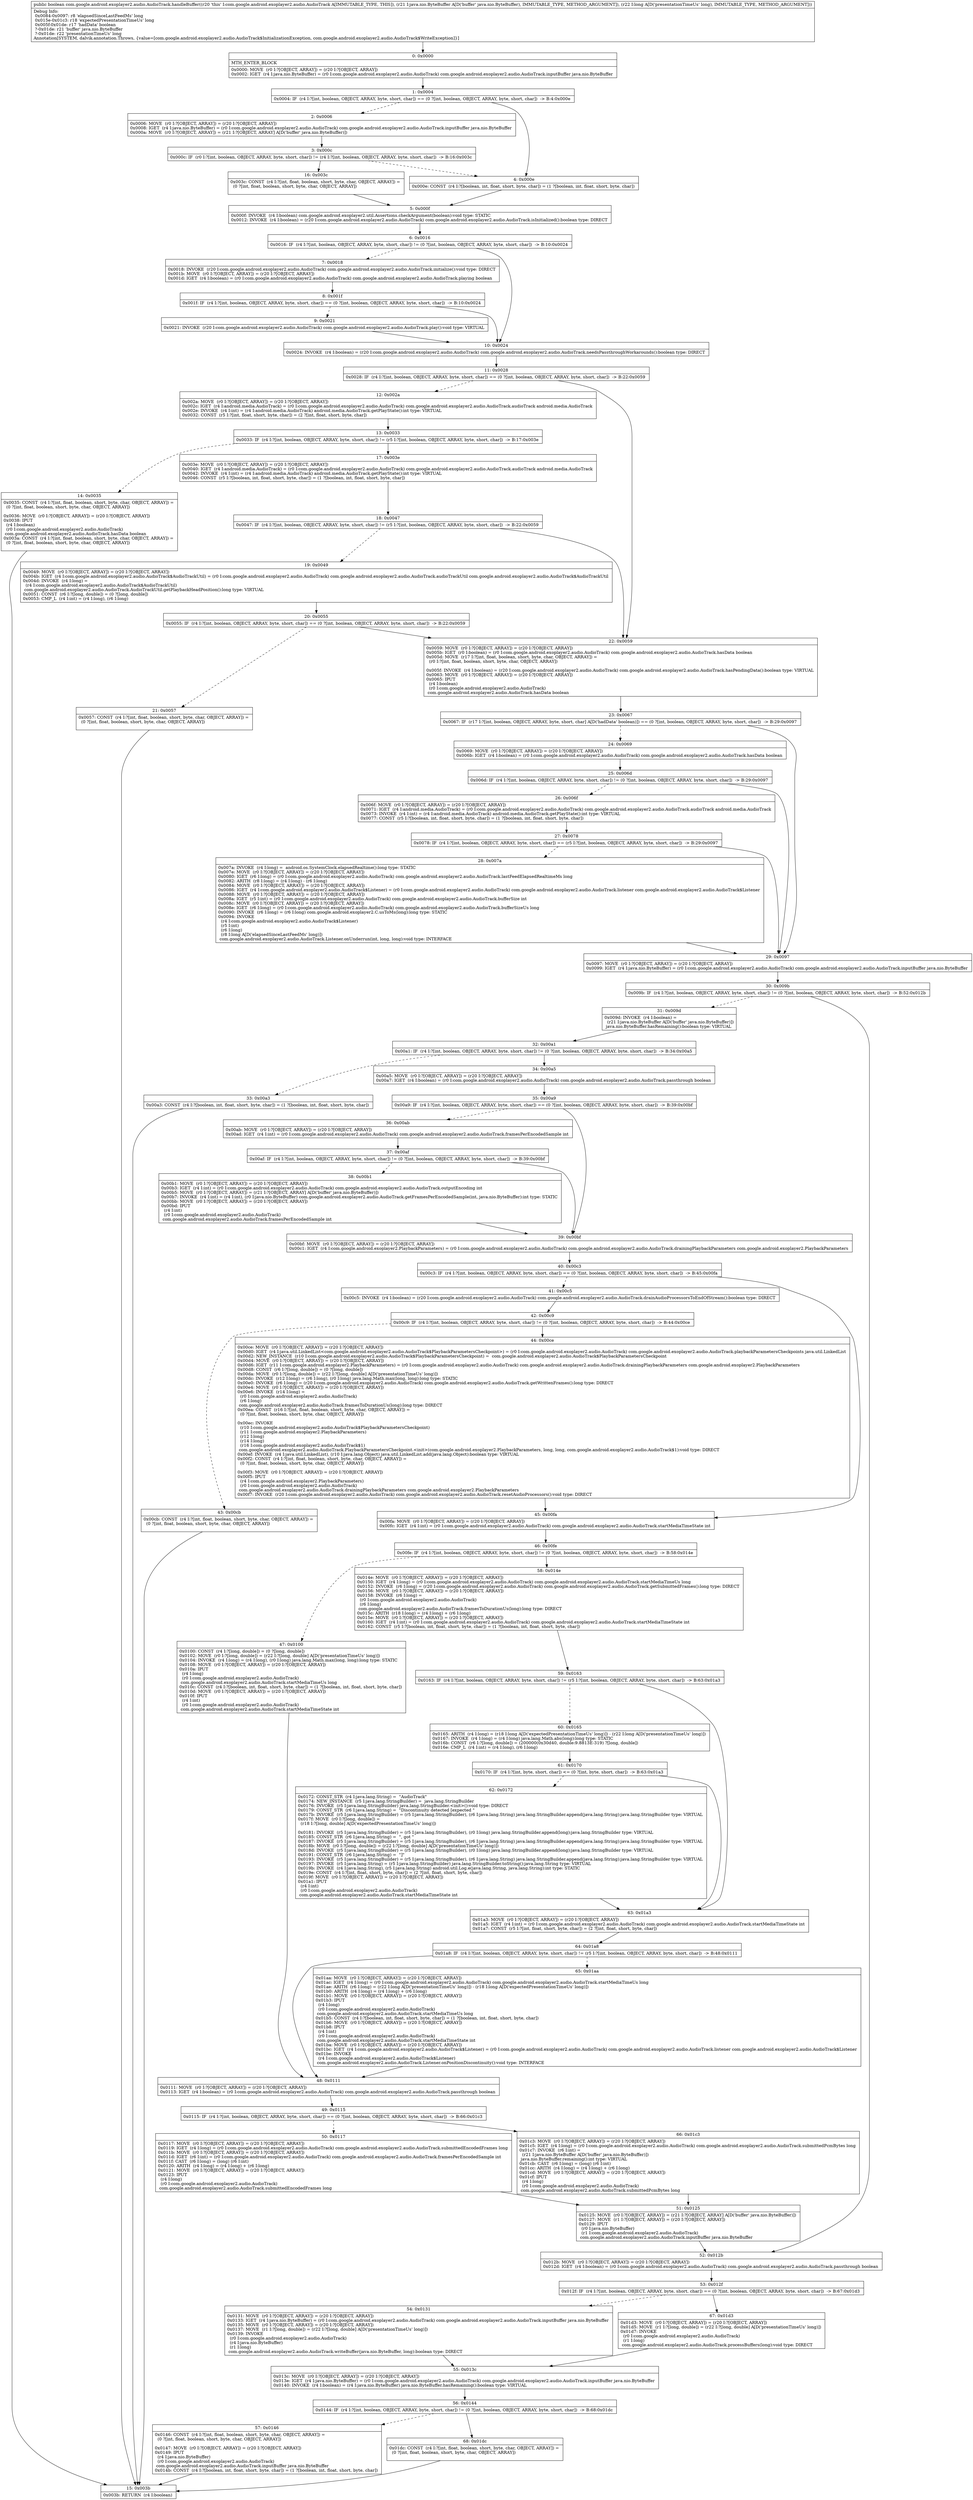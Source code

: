 digraph "CFG forcom.google.android.exoplayer2.audio.AudioTrack.handleBuffer(Ljava\/nio\/ByteBuffer;J)Z" {
Node_0 [shape=record,label="{0\:\ 0x0000|MTH_ENTER_BLOCK\l|0x0000: MOVE  (r0 I:?[OBJECT, ARRAY]) = (r20 I:?[OBJECT, ARRAY]) \l0x0002: IGET  (r4 I:java.nio.ByteBuffer) = (r0 I:com.google.android.exoplayer2.audio.AudioTrack) com.google.android.exoplayer2.audio.AudioTrack.inputBuffer java.nio.ByteBuffer \l}"];
Node_1 [shape=record,label="{1\:\ 0x0004|0x0004: IF  (r4 I:?[int, boolean, OBJECT, ARRAY, byte, short, char]) == (0 ?[int, boolean, OBJECT, ARRAY, byte, short, char])  \-\> B:4:0x000e \l}"];
Node_2 [shape=record,label="{2\:\ 0x0006|0x0006: MOVE  (r0 I:?[OBJECT, ARRAY]) = (r20 I:?[OBJECT, ARRAY]) \l0x0008: IGET  (r4 I:java.nio.ByteBuffer) = (r0 I:com.google.android.exoplayer2.audio.AudioTrack) com.google.android.exoplayer2.audio.AudioTrack.inputBuffer java.nio.ByteBuffer \l0x000a: MOVE  (r0 I:?[OBJECT, ARRAY]) = (r21 I:?[OBJECT, ARRAY] A[D('buffer' java.nio.ByteBuffer)]) \l}"];
Node_3 [shape=record,label="{3\:\ 0x000c|0x000c: IF  (r0 I:?[int, boolean, OBJECT, ARRAY, byte, short, char]) != (r4 I:?[int, boolean, OBJECT, ARRAY, byte, short, char])  \-\> B:16:0x003c \l}"];
Node_4 [shape=record,label="{4\:\ 0x000e|0x000e: CONST  (r4 I:?[boolean, int, float, short, byte, char]) = (1 ?[boolean, int, float, short, byte, char]) \l}"];
Node_5 [shape=record,label="{5\:\ 0x000f|0x000f: INVOKE  (r4 I:boolean) com.google.android.exoplayer2.util.Assertions.checkArgument(boolean):void type: STATIC \l0x0012: INVOKE  (r4 I:boolean) = (r20 I:com.google.android.exoplayer2.audio.AudioTrack) com.google.android.exoplayer2.audio.AudioTrack.isInitialized():boolean type: DIRECT \l}"];
Node_6 [shape=record,label="{6\:\ 0x0016|0x0016: IF  (r4 I:?[int, boolean, OBJECT, ARRAY, byte, short, char]) != (0 ?[int, boolean, OBJECT, ARRAY, byte, short, char])  \-\> B:10:0x0024 \l}"];
Node_7 [shape=record,label="{7\:\ 0x0018|0x0018: INVOKE  (r20 I:com.google.android.exoplayer2.audio.AudioTrack) com.google.android.exoplayer2.audio.AudioTrack.initialize():void type: DIRECT \l0x001b: MOVE  (r0 I:?[OBJECT, ARRAY]) = (r20 I:?[OBJECT, ARRAY]) \l0x001d: IGET  (r4 I:boolean) = (r0 I:com.google.android.exoplayer2.audio.AudioTrack) com.google.android.exoplayer2.audio.AudioTrack.playing boolean \l}"];
Node_8 [shape=record,label="{8\:\ 0x001f|0x001f: IF  (r4 I:?[int, boolean, OBJECT, ARRAY, byte, short, char]) == (0 ?[int, boolean, OBJECT, ARRAY, byte, short, char])  \-\> B:10:0x0024 \l}"];
Node_9 [shape=record,label="{9\:\ 0x0021|0x0021: INVOKE  (r20 I:com.google.android.exoplayer2.audio.AudioTrack) com.google.android.exoplayer2.audio.AudioTrack.play():void type: VIRTUAL \l}"];
Node_10 [shape=record,label="{10\:\ 0x0024|0x0024: INVOKE  (r4 I:boolean) = (r20 I:com.google.android.exoplayer2.audio.AudioTrack) com.google.android.exoplayer2.audio.AudioTrack.needsPassthroughWorkarounds():boolean type: DIRECT \l}"];
Node_11 [shape=record,label="{11\:\ 0x0028|0x0028: IF  (r4 I:?[int, boolean, OBJECT, ARRAY, byte, short, char]) == (0 ?[int, boolean, OBJECT, ARRAY, byte, short, char])  \-\> B:22:0x0059 \l}"];
Node_12 [shape=record,label="{12\:\ 0x002a|0x002a: MOVE  (r0 I:?[OBJECT, ARRAY]) = (r20 I:?[OBJECT, ARRAY]) \l0x002c: IGET  (r4 I:android.media.AudioTrack) = (r0 I:com.google.android.exoplayer2.audio.AudioTrack) com.google.android.exoplayer2.audio.AudioTrack.audioTrack android.media.AudioTrack \l0x002e: INVOKE  (r4 I:int) = (r4 I:android.media.AudioTrack) android.media.AudioTrack.getPlayState():int type: VIRTUAL \l0x0032: CONST  (r5 I:?[int, float, short, byte, char]) = (2 ?[int, float, short, byte, char]) \l}"];
Node_13 [shape=record,label="{13\:\ 0x0033|0x0033: IF  (r4 I:?[int, boolean, OBJECT, ARRAY, byte, short, char]) != (r5 I:?[int, boolean, OBJECT, ARRAY, byte, short, char])  \-\> B:17:0x003e \l}"];
Node_14 [shape=record,label="{14\:\ 0x0035|0x0035: CONST  (r4 I:?[int, float, boolean, short, byte, char, OBJECT, ARRAY]) = \l  (0 ?[int, float, boolean, short, byte, char, OBJECT, ARRAY])\l \l0x0036: MOVE  (r0 I:?[OBJECT, ARRAY]) = (r20 I:?[OBJECT, ARRAY]) \l0x0038: IPUT  \l  (r4 I:boolean)\l  (r0 I:com.google.android.exoplayer2.audio.AudioTrack)\l com.google.android.exoplayer2.audio.AudioTrack.hasData boolean \l0x003a: CONST  (r4 I:?[int, float, boolean, short, byte, char, OBJECT, ARRAY]) = \l  (0 ?[int, float, boolean, short, byte, char, OBJECT, ARRAY])\l \l}"];
Node_15 [shape=record,label="{15\:\ 0x003b|0x003b: RETURN  (r4 I:boolean) \l}"];
Node_16 [shape=record,label="{16\:\ 0x003c|0x003c: CONST  (r4 I:?[int, float, boolean, short, byte, char, OBJECT, ARRAY]) = \l  (0 ?[int, float, boolean, short, byte, char, OBJECT, ARRAY])\l \l}"];
Node_17 [shape=record,label="{17\:\ 0x003e|0x003e: MOVE  (r0 I:?[OBJECT, ARRAY]) = (r20 I:?[OBJECT, ARRAY]) \l0x0040: IGET  (r4 I:android.media.AudioTrack) = (r0 I:com.google.android.exoplayer2.audio.AudioTrack) com.google.android.exoplayer2.audio.AudioTrack.audioTrack android.media.AudioTrack \l0x0042: INVOKE  (r4 I:int) = (r4 I:android.media.AudioTrack) android.media.AudioTrack.getPlayState():int type: VIRTUAL \l0x0046: CONST  (r5 I:?[boolean, int, float, short, byte, char]) = (1 ?[boolean, int, float, short, byte, char]) \l}"];
Node_18 [shape=record,label="{18\:\ 0x0047|0x0047: IF  (r4 I:?[int, boolean, OBJECT, ARRAY, byte, short, char]) != (r5 I:?[int, boolean, OBJECT, ARRAY, byte, short, char])  \-\> B:22:0x0059 \l}"];
Node_19 [shape=record,label="{19\:\ 0x0049|0x0049: MOVE  (r0 I:?[OBJECT, ARRAY]) = (r20 I:?[OBJECT, ARRAY]) \l0x004b: IGET  (r4 I:com.google.android.exoplayer2.audio.AudioTrack$AudioTrackUtil) = (r0 I:com.google.android.exoplayer2.audio.AudioTrack) com.google.android.exoplayer2.audio.AudioTrack.audioTrackUtil com.google.android.exoplayer2.audio.AudioTrack$AudioTrackUtil \l0x004d: INVOKE  (r4 I:long) = \l  (r4 I:com.google.android.exoplayer2.audio.AudioTrack$AudioTrackUtil)\l com.google.android.exoplayer2.audio.AudioTrack.AudioTrackUtil.getPlaybackHeadPosition():long type: VIRTUAL \l0x0051: CONST  (r6 I:?[long, double]) = (0 ?[long, double]) \l0x0053: CMP_L  (r4 I:int) = (r4 I:long), (r6 I:long) \l}"];
Node_20 [shape=record,label="{20\:\ 0x0055|0x0055: IF  (r4 I:?[int, boolean, OBJECT, ARRAY, byte, short, char]) == (0 ?[int, boolean, OBJECT, ARRAY, byte, short, char])  \-\> B:22:0x0059 \l}"];
Node_21 [shape=record,label="{21\:\ 0x0057|0x0057: CONST  (r4 I:?[int, float, boolean, short, byte, char, OBJECT, ARRAY]) = \l  (0 ?[int, float, boolean, short, byte, char, OBJECT, ARRAY])\l \l}"];
Node_22 [shape=record,label="{22\:\ 0x0059|0x0059: MOVE  (r0 I:?[OBJECT, ARRAY]) = (r20 I:?[OBJECT, ARRAY]) \l0x005b: IGET  (r0 I:boolean) = (r0 I:com.google.android.exoplayer2.audio.AudioTrack) com.google.android.exoplayer2.audio.AudioTrack.hasData boolean \l0x005d: MOVE  (r17 I:?[int, float, boolean, short, byte, char, OBJECT, ARRAY]) = \l  (r0 I:?[int, float, boolean, short, byte, char, OBJECT, ARRAY])\l \l0x005f: INVOKE  (r4 I:boolean) = (r20 I:com.google.android.exoplayer2.audio.AudioTrack) com.google.android.exoplayer2.audio.AudioTrack.hasPendingData():boolean type: VIRTUAL \l0x0063: MOVE  (r0 I:?[OBJECT, ARRAY]) = (r20 I:?[OBJECT, ARRAY]) \l0x0065: IPUT  \l  (r4 I:boolean)\l  (r0 I:com.google.android.exoplayer2.audio.AudioTrack)\l com.google.android.exoplayer2.audio.AudioTrack.hasData boolean \l}"];
Node_23 [shape=record,label="{23\:\ 0x0067|0x0067: IF  (r17 I:?[int, boolean, OBJECT, ARRAY, byte, short, char] A[D('hadData' boolean)]) == (0 ?[int, boolean, OBJECT, ARRAY, byte, short, char])  \-\> B:29:0x0097 \l}"];
Node_24 [shape=record,label="{24\:\ 0x0069|0x0069: MOVE  (r0 I:?[OBJECT, ARRAY]) = (r20 I:?[OBJECT, ARRAY]) \l0x006b: IGET  (r4 I:boolean) = (r0 I:com.google.android.exoplayer2.audio.AudioTrack) com.google.android.exoplayer2.audio.AudioTrack.hasData boolean \l}"];
Node_25 [shape=record,label="{25\:\ 0x006d|0x006d: IF  (r4 I:?[int, boolean, OBJECT, ARRAY, byte, short, char]) != (0 ?[int, boolean, OBJECT, ARRAY, byte, short, char])  \-\> B:29:0x0097 \l}"];
Node_26 [shape=record,label="{26\:\ 0x006f|0x006f: MOVE  (r0 I:?[OBJECT, ARRAY]) = (r20 I:?[OBJECT, ARRAY]) \l0x0071: IGET  (r4 I:android.media.AudioTrack) = (r0 I:com.google.android.exoplayer2.audio.AudioTrack) com.google.android.exoplayer2.audio.AudioTrack.audioTrack android.media.AudioTrack \l0x0073: INVOKE  (r4 I:int) = (r4 I:android.media.AudioTrack) android.media.AudioTrack.getPlayState():int type: VIRTUAL \l0x0077: CONST  (r5 I:?[boolean, int, float, short, byte, char]) = (1 ?[boolean, int, float, short, byte, char]) \l}"];
Node_27 [shape=record,label="{27\:\ 0x0078|0x0078: IF  (r4 I:?[int, boolean, OBJECT, ARRAY, byte, short, char]) == (r5 I:?[int, boolean, OBJECT, ARRAY, byte, short, char])  \-\> B:29:0x0097 \l}"];
Node_28 [shape=record,label="{28\:\ 0x007a|0x007a: INVOKE  (r4 I:long) =  android.os.SystemClock.elapsedRealtime():long type: STATIC \l0x007e: MOVE  (r0 I:?[OBJECT, ARRAY]) = (r20 I:?[OBJECT, ARRAY]) \l0x0080: IGET  (r6 I:long) = (r0 I:com.google.android.exoplayer2.audio.AudioTrack) com.google.android.exoplayer2.audio.AudioTrack.lastFeedElapsedRealtimeMs long \l0x0082: ARITH  (r8 I:long) = (r4 I:long) \- (r6 I:long) \l0x0084: MOVE  (r0 I:?[OBJECT, ARRAY]) = (r20 I:?[OBJECT, ARRAY]) \l0x0086: IGET  (r4 I:com.google.android.exoplayer2.audio.AudioTrack$Listener) = (r0 I:com.google.android.exoplayer2.audio.AudioTrack) com.google.android.exoplayer2.audio.AudioTrack.listener com.google.android.exoplayer2.audio.AudioTrack$Listener \l0x0088: MOVE  (r0 I:?[OBJECT, ARRAY]) = (r20 I:?[OBJECT, ARRAY]) \l0x008a: IGET  (r5 I:int) = (r0 I:com.google.android.exoplayer2.audio.AudioTrack) com.google.android.exoplayer2.audio.AudioTrack.bufferSize int \l0x008c: MOVE  (r0 I:?[OBJECT, ARRAY]) = (r20 I:?[OBJECT, ARRAY]) \l0x008e: IGET  (r6 I:long) = (r0 I:com.google.android.exoplayer2.audio.AudioTrack) com.google.android.exoplayer2.audio.AudioTrack.bufferSizeUs long \l0x0090: INVOKE  (r6 I:long) = (r6 I:long) com.google.android.exoplayer2.C.usToMs(long):long type: STATIC \l0x0094: INVOKE  \l  (r4 I:com.google.android.exoplayer2.audio.AudioTrack$Listener)\l  (r5 I:int)\l  (r6 I:long)\l  (r8 I:long A[D('elapsedSinceLastFeedMs' long)])\l com.google.android.exoplayer2.audio.AudioTrack.Listener.onUnderrun(int, long, long):void type: INTERFACE \l}"];
Node_29 [shape=record,label="{29\:\ 0x0097|0x0097: MOVE  (r0 I:?[OBJECT, ARRAY]) = (r20 I:?[OBJECT, ARRAY]) \l0x0099: IGET  (r4 I:java.nio.ByteBuffer) = (r0 I:com.google.android.exoplayer2.audio.AudioTrack) com.google.android.exoplayer2.audio.AudioTrack.inputBuffer java.nio.ByteBuffer \l}"];
Node_30 [shape=record,label="{30\:\ 0x009b|0x009b: IF  (r4 I:?[int, boolean, OBJECT, ARRAY, byte, short, char]) != (0 ?[int, boolean, OBJECT, ARRAY, byte, short, char])  \-\> B:52:0x012b \l}"];
Node_31 [shape=record,label="{31\:\ 0x009d|0x009d: INVOKE  (r4 I:boolean) = \l  (r21 I:java.nio.ByteBuffer A[D('buffer' java.nio.ByteBuffer)])\l java.nio.ByteBuffer.hasRemaining():boolean type: VIRTUAL \l}"];
Node_32 [shape=record,label="{32\:\ 0x00a1|0x00a1: IF  (r4 I:?[int, boolean, OBJECT, ARRAY, byte, short, char]) != (0 ?[int, boolean, OBJECT, ARRAY, byte, short, char])  \-\> B:34:0x00a5 \l}"];
Node_33 [shape=record,label="{33\:\ 0x00a3|0x00a3: CONST  (r4 I:?[boolean, int, float, short, byte, char]) = (1 ?[boolean, int, float, short, byte, char]) \l}"];
Node_34 [shape=record,label="{34\:\ 0x00a5|0x00a5: MOVE  (r0 I:?[OBJECT, ARRAY]) = (r20 I:?[OBJECT, ARRAY]) \l0x00a7: IGET  (r4 I:boolean) = (r0 I:com.google.android.exoplayer2.audio.AudioTrack) com.google.android.exoplayer2.audio.AudioTrack.passthrough boolean \l}"];
Node_35 [shape=record,label="{35\:\ 0x00a9|0x00a9: IF  (r4 I:?[int, boolean, OBJECT, ARRAY, byte, short, char]) == (0 ?[int, boolean, OBJECT, ARRAY, byte, short, char])  \-\> B:39:0x00bf \l}"];
Node_36 [shape=record,label="{36\:\ 0x00ab|0x00ab: MOVE  (r0 I:?[OBJECT, ARRAY]) = (r20 I:?[OBJECT, ARRAY]) \l0x00ad: IGET  (r4 I:int) = (r0 I:com.google.android.exoplayer2.audio.AudioTrack) com.google.android.exoplayer2.audio.AudioTrack.framesPerEncodedSample int \l}"];
Node_37 [shape=record,label="{37\:\ 0x00af|0x00af: IF  (r4 I:?[int, boolean, OBJECT, ARRAY, byte, short, char]) != (0 ?[int, boolean, OBJECT, ARRAY, byte, short, char])  \-\> B:39:0x00bf \l}"];
Node_38 [shape=record,label="{38\:\ 0x00b1|0x00b1: MOVE  (r0 I:?[OBJECT, ARRAY]) = (r20 I:?[OBJECT, ARRAY]) \l0x00b3: IGET  (r4 I:int) = (r0 I:com.google.android.exoplayer2.audio.AudioTrack) com.google.android.exoplayer2.audio.AudioTrack.outputEncoding int \l0x00b5: MOVE  (r0 I:?[OBJECT, ARRAY]) = (r21 I:?[OBJECT, ARRAY] A[D('buffer' java.nio.ByteBuffer)]) \l0x00b7: INVOKE  (r4 I:int) = (r4 I:int), (r0 I:java.nio.ByteBuffer) com.google.android.exoplayer2.audio.AudioTrack.getFramesPerEncodedSample(int, java.nio.ByteBuffer):int type: STATIC \l0x00bb: MOVE  (r0 I:?[OBJECT, ARRAY]) = (r20 I:?[OBJECT, ARRAY]) \l0x00bd: IPUT  \l  (r4 I:int)\l  (r0 I:com.google.android.exoplayer2.audio.AudioTrack)\l com.google.android.exoplayer2.audio.AudioTrack.framesPerEncodedSample int \l}"];
Node_39 [shape=record,label="{39\:\ 0x00bf|0x00bf: MOVE  (r0 I:?[OBJECT, ARRAY]) = (r20 I:?[OBJECT, ARRAY]) \l0x00c1: IGET  (r4 I:com.google.android.exoplayer2.PlaybackParameters) = (r0 I:com.google.android.exoplayer2.audio.AudioTrack) com.google.android.exoplayer2.audio.AudioTrack.drainingPlaybackParameters com.google.android.exoplayer2.PlaybackParameters \l}"];
Node_40 [shape=record,label="{40\:\ 0x00c3|0x00c3: IF  (r4 I:?[int, boolean, OBJECT, ARRAY, byte, short, char]) == (0 ?[int, boolean, OBJECT, ARRAY, byte, short, char])  \-\> B:45:0x00fa \l}"];
Node_41 [shape=record,label="{41\:\ 0x00c5|0x00c5: INVOKE  (r4 I:boolean) = (r20 I:com.google.android.exoplayer2.audio.AudioTrack) com.google.android.exoplayer2.audio.AudioTrack.drainAudioProcessorsToEndOfStream():boolean type: DIRECT \l}"];
Node_42 [shape=record,label="{42\:\ 0x00c9|0x00c9: IF  (r4 I:?[int, boolean, OBJECT, ARRAY, byte, short, char]) != (0 ?[int, boolean, OBJECT, ARRAY, byte, short, char])  \-\> B:44:0x00ce \l}"];
Node_43 [shape=record,label="{43\:\ 0x00cb|0x00cb: CONST  (r4 I:?[int, float, boolean, short, byte, char, OBJECT, ARRAY]) = \l  (0 ?[int, float, boolean, short, byte, char, OBJECT, ARRAY])\l \l}"];
Node_44 [shape=record,label="{44\:\ 0x00ce|0x00ce: MOVE  (r0 I:?[OBJECT, ARRAY]) = (r20 I:?[OBJECT, ARRAY]) \l0x00d0: IGET  (r4 I:java.util.LinkedList\<com.google.android.exoplayer2.audio.AudioTrack$PlaybackParametersCheckpoint\>) = (r0 I:com.google.android.exoplayer2.audio.AudioTrack) com.google.android.exoplayer2.audio.AudioTrack.playbackParametersCheckpoints java.util.LinkedList \l0x00d2: NEW_INSTANCE  (r10 I:com.google.android.exoplayer2.audio.AudioTrack$PlaybackParametersCheckpoint) =  com.google.android.exoplayer2.audio.AudioTrack$PlaybackParametersCheckpoint \l0x00d4: MOVE  (r0 I:?[OBJECT, ARRAY]) = (r20 I:?[OBJECT, ARRAY]) \l0x00d6: IGET  (r11 I:com.google.android.exoplayer2.PlaybackParameters) = (r0 I:com.google.android.exoplayer2.audio.AudioTrack) com.google.android.exoplayer2.audio.AudioTrack.drainingPlaybackParameters com.google.android.exoplayer2.PlaybackParameters \l0x00d8: CONST  (r6 I:?[long, double]) = (0 ?[long, double]) \l0x00da: MOVE  (r0 I:?[long, double]) = (r22 I:?[long, double] A[D('presentationTimeUs' long)]) \l0x00dc: INVOKE  (r12 I:long) = (r6 I:long), (r0 I:long) java.lang.Math.max(long, long):long type: STATIC \l0x00e0: INVOKE  (r6 I:long) = (r20 I:com.google.android.exoplayer2.audio.AudioTrack) com.google.android.exoplayer2.audio.AudioTrack.getWrittenFrames():long type: DIRECT \l0x00e4: MOVE  (r0 I:?[OBJECT, ARRAY]) = (r20 I:?[OBJECT, ARRAY]) \l0x00e6: INVOKE  (r14 I:long) = \l  (r0 I:com.google.android.exoplayer2.audio.AudioTrack)\l  (r6 I:long)\l com.google.android.exoplayer2.audio.AudioTrack.framesToDurationUs(long):long type: DIRECT \l0x00ea: CONST  (r16 I:?[int, float, boolean, short, byte, char, OBJECT, ARRAY]) = \l  (0 ?[int, float, boolean, short, byte, char, OBJECT, ARRAY])\l \l0x00ec: INVOKE  \l  (r10 I:com.google.android.exoplayer2.audio.AudioTrack$PlaybackParametersCheckpoint)\l  (r11 I:com.google.android.exoplayer2.PlaybackParameters)\l  (r12 I:long)\l  (r14 I:long)\l  (r16 I:com.google.android.exoplayer2.audio.AudioTrack$1)\l com.google.android.exoplayer2.audio.AudioTrack.PlaybackParametersCheckpoint.\<init\>(com.google.android.exoplayer2.PlaybackParameters, long, long, com.google.android.exoplayer2.audio.AudioTrack$1):void type: DIRECT \l0x00ef: INVOKE  (r4 I:java.util.LinkedList), (r10 I:java.lang.Object) java.util.LinkedList.add(java.lang.Object):boolean type: VIRTUAL \l0x00f2: CONST  (r4 I:?[int, float, boolean, short, byte, char, OBJECT, ARRAY]) = \l  (0 ?[int, float, boolean, short, byte, char, OBJECT, ARRAY])\l \l0x00f3: MOVE  (r0 I:?[OBJECT, ARRAY]) = (r20 I:?[OBJECT, ARRAY]) \l0x00f5: IPUT  \l  (r4 I:com.google.android.exoplayer2.PlaybackParameters)\l  (r0 I:com.google.android.exoplayer2.audio.AudioTrack)\l com.google.android.exoplayer2.audio.AudioTrack.drainingPlaybackParameters com.google.android.exoplayer2.PlaybackParameters \l0x00f7: INVOKE  (r20 I:com.google.android.exoplayer2.audio.AudioTrack) com.google.android.exoplayer2.audio.AudioTrack.resetAudioProcessors():void type: DIRECT \l}"];
Node_45 [shape=record,label="{45\:\ 0x00fa|0x00fa: MOVE  (r0 I:?[OBJECT, ARRAY]) = (r20 I:?[OBJECT, ARRAY]) \l0x00fc: IGET  (r4 I:int) = (r0 I:com.google.android.exoplayer2.audio.AudioTrack) com.google.android.exoplayer2.audio.AudioTrack.startMediaTimeState int \l}"];
Node_46 [shape=record,label="{46\:\ 0x00fe|0x00fe: IF  (r4 I:?[int, boolean, OBJECT, ARRAY, byte, short, char]) != (0 ?[int, boolean, OBJECT, ARRAY, byte, short, char])  \-\> B:58:0x014e \l}"];
Node_47 [shape=record,label="{47\:\ 0x0100|0x0100: CONST  (r4 I:?[long, double]) = (0 ?[long, double]) \l0x0102: MOVE  (r0 I:?[long, double]) = (r22 I:?[long, double] A[D('presentationTimeUs' long)]) \l0x0104: INVOKE  (r4 I:long) = (r4 I:long), (r0 I:long) java.lang.Math.max(long, long):long type: STATIC \l0x0108: MOVE  (r0 I:?[OBJECT, ARRAY]) = (r20 I:?[OBJECT, ARRAY]) \l0x010a: IPUT  \l  (r4 I:long)\l  (r0 I:com.google.android.exoplayer2.audio.AudioTrack)\l com.google.android.exoplayer2.audio.AudioTrack.startMediaTimeUs long \l0x010c: CONST  (r4 I:?[boolean, int, float, short, byte, char]) = (1 ?[boolean, int, float, short, byte, char]) \l0x010d: MOVE  (r0 I:?[OBJECT, ARRAY]) = (r20 I:?[OBJECT, ARRAY]) \l0x010f: IPUT  \l  (r4 I:int)\l  (r0 I:com.google.android.exoplayer2.audio.AudioTrack)\l com.google.android.exoplayer2.audio.AudioTrack.startMediaTimeState int \l}"];
Node_48 [shape=record,label="{48\:\ 0x0111|0x0111: MOVE  (r0 I:?[OBJECT, ARRAY]) = (r20 I:?[OBJECT, ARRAY]) \l0x0113: IGET  (r4 I:boolean) = (r0 I:com.google.android.exoplayer2.audio.AudioTrack) com.google.android.exoplayer2.audio.AudioTrack.passthrough boolean \l}"];
Node_49 [shape=record,label="{49\:\ 0x0115|0x0115: IF  (r4 I:?[int, boolean, OBJECT, ARRAY, byte, short, char]) == (0 ?[int, boolean, OBJECT, ARRAY, byte, short, char])  \-\> B:66:0x01c3 \l}"];
Node_50 [shape=record,label="{50\:\ 0x0117|0x0117: MOVE  (r0 I:?[OBJECT, ARRAY]) = (r20 I:?[OBJECT, ARRAY]) \l0x0119: IGET  (r4 I:long) = (r0 I:com.google.android.exoplayer2.audio.AudioTrack) com.google.android.exoplayer2.audio.AudioTrack.submittedEncodedFrames long \l0x011b: MOVE  (r0 I:?[OBJECT, ARRAY]) = (r20 I:?[OBJECT, ARRAY]) \l0x011d: IGET  (r6 I:int) = (r0 I:com.google.android.exoplayer2.audio.AudioTrack) com.google.android.exoplayer2.audio.AudioTrack.framesPerEncodedSample int \l0x011f: CAST  (r6 I:long) = (long) (r6 I:int) \l0x0120: ARITH  (r4 I:long) = (r4 I:long) + (r6 I:long) \l0x0121: MOVE  (r0 I:?[OBJECT, ARRAY]) = (r20 I:?[OBJECT, ARRAY]) \l0x0123: IPUT  \l  (r4 I:long)\l  (r0 I:com.google.android.exoplayer2.audio.AudioTrack)\l com.google.android.exoplayer2.audio.AudioTrack.submittedEncodedFrames long \l}"];
Node_51 [shape=record,label="{51\:\ 0x0125|0x0125: MOVE  (r0 I:?[OBJECT, ARRAY]) = (r21 I:?[OBJECT, ARRAY] A[D('buffer' java.nio.ByteBuffer)]) \l0x0127: MOVE  (r1 I:?[OBJECT, ARRAY]) = (r20 I:?[OBJECT, ARRAY]) \l0x0129: IPUT  \l  (r0 I:java.nio.ByteBuffer)\l  (r1 I:com.google.android.exoplayer2.audio.AudioTrack)\l com.google.android.exoplayer2.audio.AudioTrack.inputBuffer java.nio.ByteBuffer \l}"];
Node_52 [shape=record,label="{52\:\ 0x012b|0x012b: MOVE  (r0 I:?[OBJECT, ARRAY]) = (r20 I:?[OBJECT, ARRAY]) \l0x012d: IGET  (r4 I:boolean) = (r0 I:com.google.android.exoplayer2.audio.AudioTrack) com.google.android.exoplayer2.audio.AudioTrack.passthrough boolean \l}"];
Node_53 [shape=record,label="{53\:\ 0x012f|0x012f: IF  (r4 I:?[int, boolean, OBJECT, ARRAY, byte, short, char]) == (0 ?[int, boolean, OBJECT, ARRAY, byte, short, char])  \-\> B:67:0x01d3 \l}"];
Node_54 [shape=record,label="{54\:\ 0x0131|0x0131: MOVE  (r0 I:?[OBJECT, ARRAY]) = (r20 I:?[OBJECT, ARRAY]) \l0x0133: IGET  (r4 I:java.nio.ByteBuffer) = (r0 I:com.google.android.exoplayer2.audio.AudioTrack) com.google.android.exoplayer2.audio.AudioTrack.inputBuffer java.nio.ByteBuffer \l0x0135: MOVE  (r0 I:?[OBJECT, ARRAY]) = (r20 I:?[OBJECT, ARRAY]) \l0x0137: MOVE  (r1 I:?[long, double]) = (r22 I:?[long, double] A[D('presentationTimeUs' long)]) \l0x0139: INVOKE  \l  (r0 I:com.google.android.exoplayer2.audio.AudioTrack)\l  (r4 I:java.nio.ByteBuffer)\l  (r1 I:long)\l com.google.android.exoplayer2.audio.AudioTrack.writeBuffer(java.nio.ByteBuffer, long):boolean type: DIRECT \l}"];
Node_55 [shape=record,label="{55\:\ 0x013c|0x013c: MOVE  (r0 I:?[OBJECT, ARRAY]) = (r20 I:?[OBJECT, ARRAY]) \l0x013e: IGET  (r4 I:java.nio.ByteBuffer) = (r0 I:com.google.android.exoplayer2.audio.AudioTrack) com.google.android.exoplayer2.audio.AudioTrack.inputBuffer java.nio.ByteBuffer \l0x0140: INVOKE  (r4 I:boolean) = (r4 I:java.nio.ByteBuffer) java.nio.ByteBuffer.hasRemaining():boolean type: VIRTUAL \l}"];
Node_56 [shape=record,label="{56\:\ 0x0144|0x0144: IF  (r4 I:?[int, boolean, OBJECT, ARRAY, byte, short, char]) != (0 ?[int, boolean, OBJECT, ARRAY, byte, short, char])  \-\> B:68:0x01dc \l}"];
Node_57 [shape=record,label="{57\:\ 0x0146|0x0146: CONST  (r4 I:?[int, float, boolean, short, byte, char, OBJECT, ARRAY]) = \l  (0 ?[int, float, boolean, short, byte, char, OBJECT, ARRAY])\l \l0x0147: MOVE  (r0 I:?[OBJECT, ARRAY]) = (r20 I:?[OBJECT, ARRAY]) \l0x0149: IPUT  \l  (r4 I:java.nio.ByteBuffer)\l  (r0 I:com.google.android.exoplayer2.audio.AudioTrack)\l com.google.android.exoplayer2.audio.AudioTrack.inputBuffer java.nio.ByteBuffer \l0x014b: CONST  (r4 I:?[boolean, int, float, short, byte, char]) = (1 ?[boolean, int, float, short, byte, char]) \l}"];
Node_58 [shape=record,label="{58\:\ 0x014e|0x014e: MOVE  (r0 I:?[OBJECT, ARRAY]) = (r20 I:?[OBJECT, ARRAY]) \l0x0150: IGET  (r4 I:long) = (r0 I:com.google.android.exoplayer2.audio.AudioTrack) com.google.android.exoplayer2.audio.AudioTrack.startMediaTimeUs long \l0x0152: INVOKE  (r6 I:long) = (r20 I:com.google.android.exoplayer2.audio.AudioTrack) com.google.android.exoplayer2.audio.AudioTrack.getSubmittedFrames():long type: DIRECT \l0x0156: MOVE  (r0 I:?[OBJECT, ARRAY]) = (r20 I:?[OBJECT, ARRAY]) \l0x0158: INVOKE  (r6 I:long) = \l  (r0 I:com.google.android.exoplayer2.audio.AudioTrack)\l  (r6 I:long)\l com.google.android.exoplayer2.audio.AudioTrack.framesToDurationUs(long):long type: DIRECT \l0x015c: ARITH  (r18 I:long) = (r4 I:long) + (r6 I:long) \l0x015e: MOVE  (r0 I:?[OBJECT, ARRAY]) = (r20 I:?[OBJECT, ARRAY]) \l0x0160: IGET  (r4 I:int) = (r0 I:com.google.android.exoplayer2.audio.AudioTrack) com.google.android.exoplayer2.audio.AudioTrack.startMediaTimeState int \l0x0162: CONST  (r5 I:?[boolean, int, float, short, byte, char]) = (1 ?[boolean, int, float, short, byte, char]) \l}"];
Node_59 [shape=record,label="{59\:\ 0x0163|0x0163: IF  (r4 I:?[int, boolean, OBJECT, ARRAY, byte, short, char]) != (r5 I:?[int, boolean, OBJECT, ARRAY, byte, short, char])  \-\> B:63:0x01a3 \l}"];
Node_60 [shape=record,label="{60\:\ 0x0165|0x0165: ARITH  (r4 I:long) = (r18 I:long A[D('expectedPresentationTimeUs' long)]) \- (r22 I:long A[D('presentationTimeUs' long)]) \l0x0167: INVOKE  (r4 I:long) = (r4 I:long) java.lang.Math.abs(long):long type: STATIC \l0x016b: CONST  (r6 I:?[long, double]) = (200000(0x30d40, double:9.8813E\-319) ?[long, double]) \l0x016e: CMP_L  (r4 I:int) = (r4 I:long), (r6 I:long) \l}"];
Node_61 [shape=record,label="{61\:\ 0x0170|0x0170: IF  (r4 I:?[int, byte, short, char]) \<= (0 ?[int, byte, short, char])  \-\> B:63:0x01a3 \l}"];
Node_62 [shape=record,label="{62\:\ 0x0172|0x0172: CONST_STR  (r4 I:java.lang.String) =  \"AudioTrack\" \l0x0174: NEW_INSTANCE  (r5 I:java.lang.StringBuilder) =  java.lang.StringBuilder \l0x0176: INVOKE  (r5 I:java.lang.StringBuilder) java.lang.StringBuilder.\<init\>():void type: DIRECT \l0x0179: CONST_STR  (r6 I:java.lang.String) =  \"Discontinuity detected [expected \" \l0x017b: INVOKE  (r5 I:java.lang.StringBuilder) = (r5 I:java.lang.StringBuilder), (r6 I:java.lang.String) java.lang.StringBuilder.append(java.lang.String):java.lang.StringBuilder type: VIRTUAL \l0x017f: MOVE  (r0 I:?[long, double]) = \l  (r18 I:?[long, double] A[D('expectedPresentationTimeUs' long)])\l \l0x0181: INVOKE  (r5 I:java.lang.StringBuilder) = (r5 I:java.lang.StringBuilder), (r0 I:long) java.lang.StringBuilder.append(long):java.lang.StringBuilder type: VIRTUAL \l0x0185: CONST_STR  (r6 I:java.lang.String) =  \", got \" \l0x0187: INVOKE  (r5 I:java.lang.StringBuilder) = (r5 I:java.lang.StringBuilder), (r6 I:java.lang.String) java.lang.StringBuilder.append(java.lang.String):java.lang.StringBuilder type: VIRTUAL \l0x018b: MOVE  (r0 I:?[long, double]) = (r22 I:?[long, double] A[D('presentationTimeUs' long)]) \l0x018d: INVOKE  (r5 I:java.lang.StringBuilder) = (r5 I:java.lang.StringBuilder), (r0 I:long) java.lang.StringBuilder.append(long):java.lang.StringBuilder type: VIRTUAL \l0x0191: CONST_STR  (r6 I:java.lang.String) =  \"]\" \l0x0193: INVOKE  (r5 I:java.lang.StringBuilder) = (r5 I:java.lang.StringBuilder), (r6 I:java.lang.String) java.lang.StringBuilder.append(java.lang.String):java.lang.StringBuilder type: VIRTUAL \l0x0197: INVOKE  (r5 I:java.lang.String) = (r5 I:java.lang.StringBuilder) java.lang.StringBuilder.toString():java.lang.String type: VIRTUAL \l0x019b: INVOKE  (r4 I:java.lang.String), (r5 I:java.lang.String) android.util.Log.e(java.lang.String, java.lang.String):int type: STATIC \l0x019e: CONST  (r4 I:?[int, float, short, byte, char]) = (2 ?[int, float, short, byte, char]) \l0x019f: MOVE  (r0 I:?[OBJECT, ARRAY]) = (r20 I:?[OBJECT, ARRAY]) \l0x01a1: IPUT  \l  (r4 I:int)\l  (r0 I:com.google.android.exoplayer2.audio.AudioTrack)\l com.google.android.exoplayer2.audio.AudioTrack.startMediaTimeState int \l}"];
Node_63 [shape=record,label="{63\:\ 0x01a3|0x01a3: MOVE  (r0 I:?[OBJECT, ARRAY]) = (r20 I:?[OBJECT, ARRAY]) \l0x01a5: IGET  (r4 I:int) = (r0 I:com.google.android.exoplayer2.audio.AudioTrack) com.google.android.exoplayer2.audio.AudioTrack.startMediaTimeState int \l0x01a7: CONST  (r5 I:?[int, float, short, byte, char]) = (2 ?[int, float, short, byte, char]) \l}"];
Node_64 [shape=record,label="{64\:\ 0x01a8|0x01a8: IF  (r4 I:?[int, boolean, OBJECT, ARRAY, byte, short, char]) != (r5 I:?[int, boolean, OBJECT, ARRAY, byte, short, char])  \-\> B:48:0x0111 \l}"];
Node_65 [shape=record,label="{65\:\ 0x01aa|0x01aa: MOVE  (r0 I:?[OBJECT, ARRAY]) = (r20 I:?[OBJECT, ARRAY]) \l0x01ac: IGET  (r4 I:long) = (r0 I:com.google.android.exoplayer2.audio.AudioTrack) com.google.android.exoplayer2.audio.AudioTrack.startMediaTimeUs long \l0x01ae: ARITH  (r6 I:long) = (r22 I:long A[D('presentationTimeUs' long)]) \- (r18 I:long A[D('expectedPresentationTimeUs' long)]) \l0x01b0: ARITH  (r4 I:long) = (r4 I:long) + (r6 I:long) \l0x01b1: MOVE  (r0 I:?[OBJECT, ARRAY]) = (r20 I:?[OBJECT, ARRAY]) \l0x01b3: IPUT  \l  (r4 I:long)\l  (r0 I:com.google.android.exoplayer2.audio.AudioTrack)\l com.google.android.exoplayer2.audio.AudioTrack.startMediaTimeUs long \l0x01b5: CONST  (r4 I:?[boolean, int, float, short, byte, char]) = (1 ?[boolean, int, float, short, byte, char]) \l0x01b6: MOVE  (r0 I:?[OBJECT, ARRAY]) = (r20 I:?[OBJECT, ARRAY]) \l0x01b8: IPUT  \l  (r4 I:int)\l  (r0 I:com.google.android.exoplayer2.audio.AudioTrack)\l com.google.android.exoplayer2.audio.AudioTrack.startMediaTimeState int \l0x01ba: MOVE  (r0 I:?[OBJECT, ARRAY]) = (r20 I:?[OBJECT, ARRAY]) \l0x01bc: IGET  (r4 I:com.google.android.exoplayer2.audio.AudioTrack$Listener) = (r0 I:com.google.android.exoplayer2.audio.AudioTrack) com.google.android.exoplayer2.audio.AudioTrack.listener com.google.android.exoplayer2.audio.AudioTrack$Listener \l0x01be: INVOKE  \l  (r4 I:com.google.android.exoplayer2.audio.AudioTrack$Listener)\l com.google.android.exoplayer2.audio.AudioTrack.Listener.onPositionDiscontinuity():void type: INTERFACE \l}"];
Node_66 [shape=record,label="{66\:\ 0x01c3|0x01c3: MOVE  (r0 I:?[OBJECT, ARRAY]) = (r20 I:?[OBJECT, ARRAY]) \l0x01c5: IGET  (r4 I:long) = (r0 I:com.google.android.exoplayer2.audio.AudioTrack) com.google.android.exoplayer2.audio.AudioTrack.submittedPcmBytes long \l0x01c7: INVOKE  (r6 I:int) = \l  (r21 I:java.nio.ByteBuffer A[D('buffer' java.nio.ByteBuffer)])\l java.nio.ByteBuffer.remaining():int type: VIRTUAL \l0x01cb: CAST  (r6 I:long) = (long) (r6 I:int) \l0x01cc: ARITH  (r4 I:long) = (r4 I:long) + (r6 I:long) \l0x01cd: MOVE  (r0 I:?[OBJECT, ARRAY]) = (r20 I:?[OBJECT, ARRAY]) \l0x01cf: IPUT  \l  (r4 I:long)\l  (r0 I:com.google.android.exoplayer2.audio.AudioTrack)\l com.google.android.exoplayer2.audio.AudioTrack.submittedPcmBytes long \l}"];
Node_67 [shape=record,label="{67\:\ 0x01d3|0x01d3: MOVE  (r0 I:?[OBJECT, ARRAY]) = (r20 I:?[OBJECT, ARRAY]) \l0x01d5: MOVE  (r1 I:?[long, double]) = (r22 I:?[long, double] A[D('presentationTimeUs' long)]) \l0x01d7: INVOKE  \l  (r0 I:com.google.android.exoplayer2.audio.AudioTrack)\l  (r1 I:long)\l com.google.android.exoplayer2.audio.AudioTrack.processBuffers(long):void type: DIRECT \l}"];
Node_68 [shape=record,label="{68\:\ 0x01dc|0x01dc: CONST  (r4 I:?[int, float, boolean, short, byte, char, OBJECT, ARRAY]) = \l  (0 ?[int, float, boolean, short, byte, char, OBJECT, ARRAY])\l \l}"];
MethodNode[shape=record,label="{public boolean com.google.android.exoplayer2.audio.AudioTrack.handleBuffer((r20 'this' I:com.google.android.exoplayer2.audio.AudioTrack A[IMMUTABLE_TYPE, THIS]), (r21 I:java.nio.ByteBuffer A[D('buffer' java.nio.ByteBuffer), IMMUTABLE_TYPE, METHOD_ARGUMENT]), (r22 I:long A[D('presentationTimeUs' long), IMMUTABLE_TYPE, METHOD_ARGUMENT]))  | Debug Info:\l  0x0084\-0x0097: r8 'elapsedSinceLastFeedMs' long\l  0x015e\-0x01c3: r18 'expectedPresentationTimeUs' long\l  0x005f\-0x01de: r17 'hadData' boolean\l  ?\-0x01de: r21 'buffer' java.nio.ByteBuffer\l  ?\-0x01de: r22 'presentationTimeUs' long\lAnnotation[SYSTEM, dalvik.annotation.Throws, \{value=[com.google.android.exoplayer2.audio.AudioTrack$InitializationException, com.google.android.exoplayer2.audio.AudioTrack$WriteException]\}]\l}"];
MethodNode -> Node_0;
Node_0 -> Node_1;
Node_1 -> Node_2[style=dashed];
Node_1 -> Node_4;
Node_2 -> Node_3;
Node_3 -> Node_4[style=dashed];
Node_3 -> Node_16;
Node_4 -> Node_5;
Node_5 -> Node_6;
Node_6 -> Node_7[style=dashed];
Node_6 -> Node_10;
Node_7 -> Node_8;
Node_8 -> Node_9[style=dashed];
Node_8 -> Node_10;
Node_9 -> Node_10;
Node_10 -> Node_11;
Node_11 -> Node_12[style=dashed];
Node_11 -> Node_22;
Node_12 -> Node_13;
Node_13 -> Node_14[style=dashed];
Node_13 -> Node_17;
Node_14 -> Node_15;
Node_16 -> Node_5;
Node_17 -> Node_18;
Node_18 -> Node_19[style=dashed];
Node_18 -> Node_22;
Node_19 -> Node_20;
Node_20 -> Node_21[style=dashed];
Node_20 -> Node_22;
Node_21 -> Node_15;
Node_22 -> Node_23;
Node_23 -> Node_24[style=dashed];
Node_23 -> Node_29;
Node_24 -> Node_25;
Node_25 -> Node_26[style=dashed];
Node_25 -> Node_29;
Node_26 -> Node_27;
Node_27 -> Node_28[style=dashed];
Node_27 -> Node_29;
Node_28 -> Node_29;
Node_29 -> Node_30;
Node_30 -> Node_31[style=dashed];
Node_30 -> Node_52;
Node_31 -> Node_32;
Node_32 -> Node_33[style=dashed];
Node_32 -> Node_34;
Node_33 -> Node_15;
Node_34 -> Node_35;
Node_35 -> Node_36[style=dashed];
Node_35 -> Node_39;
Node_36 -> Node_37;
Node_37 -> Node_38[style=dashed];
Node_37 -> Node_39;
Node_38 -> Node_39;
Node_39 -> Node_40;
Node_40 -> Node_41[style=dashed];
Node_40 -> Node_45;
Node_41 -> Node_42;
Node_42 -> Node_43[style=dashed];
Node_42 -> Node_44;
Node_43 -> Node_15;
Node_44 -> Node_45;
Node_45 -> Node_46;
Node_46 -> Node_47[style=dashed];
Node_46 -> Node_58;
Node_47 -> Node_48;
Node_48 -> Node_49;
Node_49 -> Node_50[style=dashed];
Node_49 -> Node_66;
Node_50 -> Node_51;
Node_51 -> Node_52;
Node_52 -> Node_53;
Node_53 -> Node_54[style=dashed];
Node_53 -> Node_67;
Node_54 -> Node_55;
Node_55 -> Node_56;
Node_56 -> Node_57[style=dashed];
Node_56 -> Node_68;
Node_57 -> Node_15;
Node_58 -> Node_59;
Node_59 -> Node_60[style=dashed];
Node_59 -> Node_63;
Node_60 -> Node_61;
Node_61 -> Node_62[style=dashed];
Node_61 -> Node_63;
Node_62 -> Node_63;
Node_63 -> Node_64;
Node_64 -> Node_48;
Node_64 -> Node_65[style=dashed];
Node_65 -> Node_48;
Node_66 -> Node_51;
Node_67 -> Node_55;
Node_68 -> Node_15;
}


